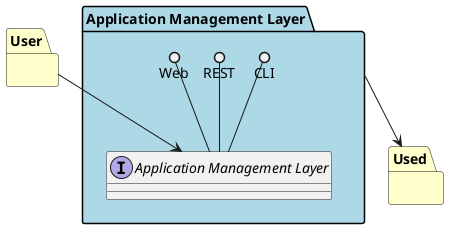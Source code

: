 @startuml

package "User" #ffffcc {

}

package "Used" #ffffcc {

}

package "Application Management Layer" #lightblue {

    interface "Application Management Layer" as i {
    
    }


    CLI ()-- i
    REST ()-- i
    Web ()-- i
    


}
User --> i
"Application Management Layer" --> Used

@enduml
